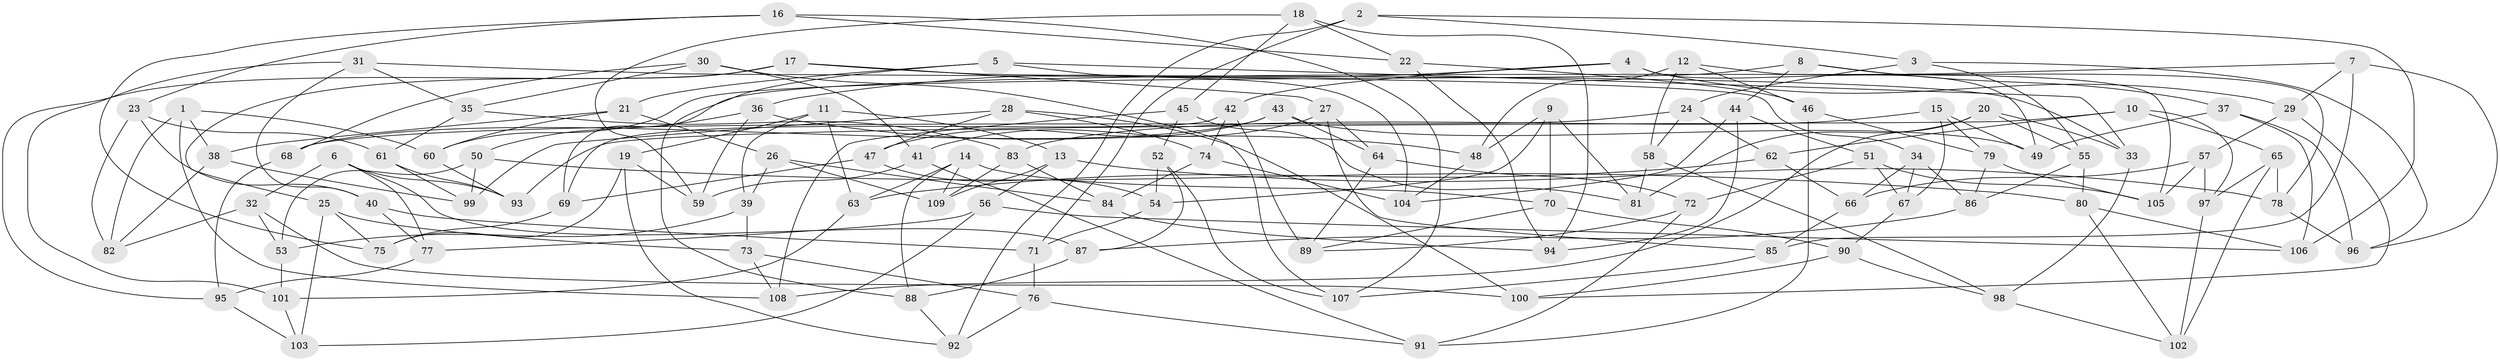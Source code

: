// Generated by graph-tools (version 1.1) at 2025/03/03/09/25 03:03:10]
// undirected, 109 vertices, 218 edges
graph export_dot {
graph [start="1"]
  node [color=gray90,style=filled];
  1;
  2;
  3;
  4;
  5;
  6;
  7;
  8;
  9;
  10;
  11;
  12;
  13;
  14;
  15;
  16;
  17;
  18;
  19;
  20;
  21;
  22;
  23;
  24;
  25;
  26;
  27;
  28;
  29;
  30;
  31;
  32;
  33;
  34;
  35;
  36;
  37;
  38;
  39;
  40;
  41;
  42;
  43;
  44;
  45;
  46;
  47;
  48;
  49;
  50;
  51;
  52;
  53;
  54;
  55;
  56;
  57;
  58;
  59;
  60;
  61;
  62;
  63;
  64;
  65;
  66;
  67;
  68;
  69;
  70;
  71;
  72;
  73;
  74;
  75;
  76;
  77;
  78;
  79;
  80;
  81;
  82;
  83;
  84;
  85;
  86;
  87;
  88;
  89;
  90;
  91;
  92;
  93;
  94;
  95;
  96;
  97;
  98;
  99;
  100;
  101;
  102;
  103;
  104;
  105;
  106;
  107;
  108;
  109;
  1 -- 82;
  1 -- 108;
  1 -- 60;
  1 -- 38;
  2 -- 106;
  2 -- 92;
  2 -- 71;
  2 -- 3;
  3 -- 55;
  3 -- 24;
  3 -- 96;
  4 -- 29;
  4 -- 42;
  4 -- 36;
  4 -- 49;
  5 -- 21;
  5 -- 104;
  5 -- 88;
  5 -- 33;
  6 -- 32;
  6 -- 87;
  6 -- 93;
  6 -- 77;
  7 -- 96;
  7 -- 85;
  7 -- 69;
  7 -- 29;
  8 -- 78;
  8 -- 37;
  8 -- 44;
  8 -- 60;
  9 -- 48;
  9 -- 81;
  9 -- 54;
  9 -- 70;
  10 -- 62;
  10 -- 93;
  10 -- 97;
  10 -- 65;
  11 -- 19;
  11 -- 13;
  11 -- 63;
  11 -- 39;
  12 -- 105;
  12 -- 46;
  12 -- 48;
  12 -- 58;
  13 -- 109;
  13 -- 78;
  13 -- 56;
  14 -- 109;
  14 -- 88;
  14 -- 63;
  14 -- 70;
  15 -- 49;
  15 -- 83;
  15 -- 79;
  15 -- 67;
  16 -- 23;
  16 -- 75;
  16 -- 107;
  16 -- 22;
  17 -- 27;
  17 -- 95;
  17 -- 25;
  17 -- 33;
  18 -- 59;
  18 -- 94;
  18 -- 45;
  18 -- 22;
  19 -- 92;
  19 -- 75;
  19 -- 59;
  20 -- 108;
  20 -- 55;
  20 -- 33;
  20 -- 81;
  21 -- 38;
  21 -- 60;
  21 -- 26;
  22 -- 46;
  22 -- 94;
  23 -- 61;
  23 -- 40;
  23 -- 82;
  24 -- 68;
  24 -- 58;
  24 -- 62;
  25 -- 103;
  25 -- 73;
  25 -- 75;
  26 -- 109;
  26 -- 84;
  26 -- 39;
  27 -- 85;
  27 -- 41;
  27 -- 64;
  28 -- 100;
  28 -- 47;
  28 -- 74;
  28 -- 99;
  29 -- 100;
  29 -- 57;
  30 -- 68;
  30 -- 107;
  30 -- 41;
  30 -- 35;
  31 -- 34;
  31 -- 101;
  31 -- 40;
  31 -- 35;
  32 -- 82;
  32 -- 100;
  32 -- 53;
  33 -- 98;
  34 -- 66;
  34 -- 67;
  34 -- 86;
  35 -- 83;
  35 -- 61;
  36 -- 59;
  36 -- 48;
  36 -- 50;
  37 -- 49;
  37 -- 106;
  37 -- 96;
  38 -- 99;
  38 -- 82;
  39 -- 53;
  39 -- 73;
  40 -- 71;
  40 -- 77;
  41 -- 91;
  41 -- 59;
  42 -- 89;
  42 -- 69;
  42 -- 74;
  43 -- 47;
  43 -- 64;
  43 -- 49;
  43 -- 68;
  44 -- 104;
  44 -- 94;
  44 -- 51;
  45 -- 52;
  45 -- 81;
  45 -- 108;
  46 -- 91;
  46 -- 79;
  47 -- 54;
  47 -- 69;
  48 -- 104;
  50 -- 80;
  50 -- 53;
  50 -- 99;
  51 -- 105;
  51 -- 72;
  51 -- 67;
  52 -- 107;
  52 -- 87;
  52 -- 54;
  53 -- 101;
  54 -- 71;
  55 -- 80;
  55 -- 86;
  56 -- 103;
  56 -- 106;
  56 -- 77;
  57 -- 105;
  57 -- 97;
  57 -- 66;
  58 -- 98;
  58 -- 81;
  60 -- 93;
  61 -- 93;
  61 -- 99;
  62 -- 66;
  62 -- 63;
  63 -- 101;
  64 -- 72;
  64 -- 89;
  65 -- 78;
  65 -- 102;
  65 -- 97;
  66 -- 85;
  67 -- 90;
  68 -- 95;
  69 -- 75;
  70 -- 90;
  70 -- 89;
  71 -- 76;
  72 -- 89;
  72 -- 91;
  73 -- 108;
  73 -- 76;
  74 -- 104;
  74 -- 84;
  76 -- 91;
  76 -- 92;
  77 -- 95;
  78 -- 96;
  79 -- 86;
  79 -- 105;
  80 -- 106;
  80 -- 102;
  83 -- 109;
  83 -- 84;
  84 -- 94;
  85 -- 107;
  86 -- 87;
  87 -- 88;
  88 -- 92;
  90 -- 100;
  90 -- 98;
  95 -- 103;
  97 -- 102;
  98 -- 102;
  101 -- 103;
}
